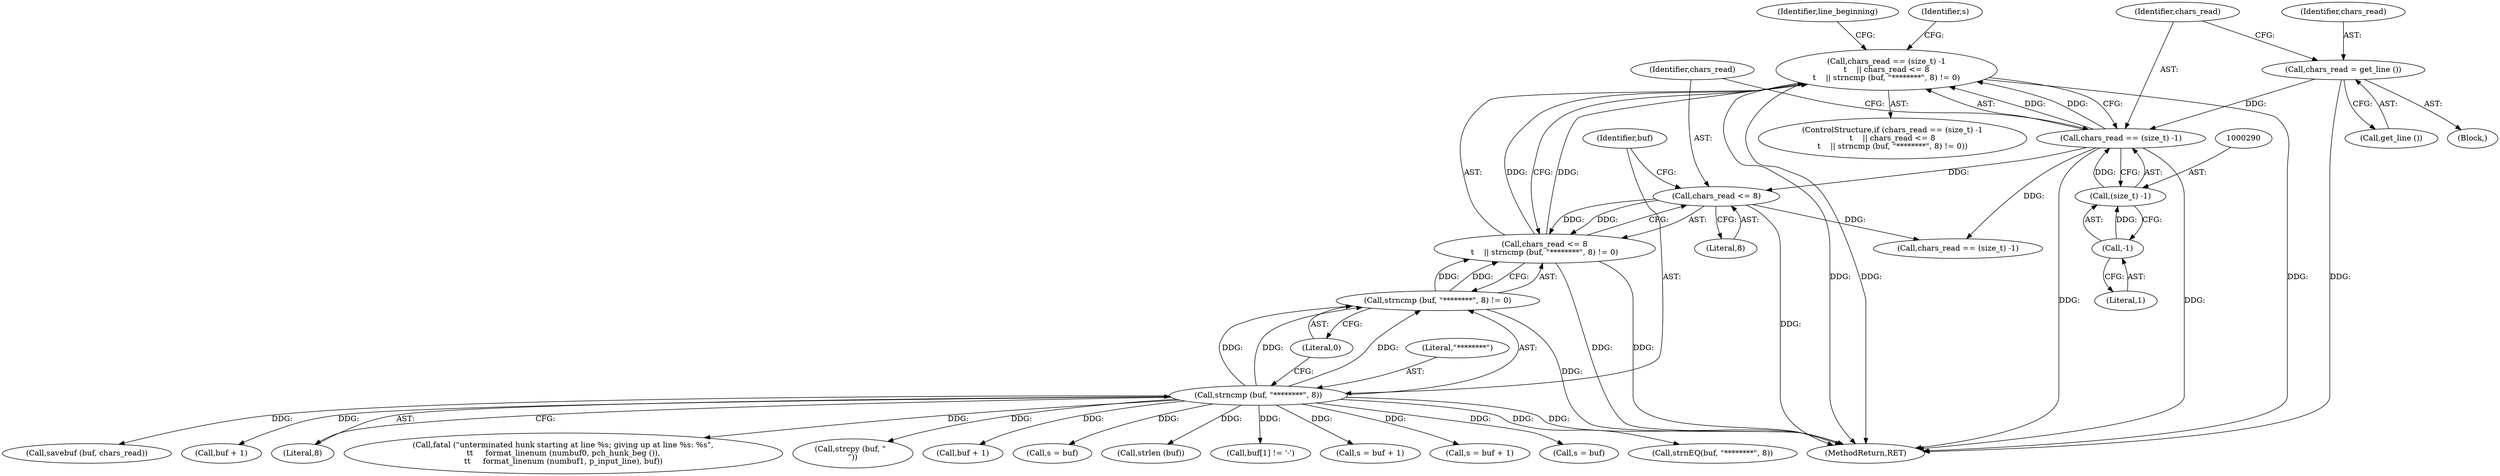 digraph "0_savannah_0c08d7a902c6fdd49b704623a12d8d672ef18944@API" {
"1000286" [label="(Call,chars_read == (size_t) -1\n\t    || chars_read <= 8\n\t    || strncmp (buf, \"********\", 8) != 0)"];
"1000287" [label="(Call,chars_read == (size_t) -1)"];
"1000282" [label="(Call,chars_read = get_line ())"];
"1000289" [label="(Call,(size_t) -1)"];
"1000291" [label="(Call,-1)"];
"1000293" [label="(Call,chars_read <= 8\n\t    || strncmp (buf, \"********\", 8) != 0)"];
"1000294" [label="(Call,chars_read <= 8)"];
"1000297" [label="(Call,strncmp (buf, \"********\", 8) != 0)"];
"1000298" [label="(Call,strncmp (buf, \"********\", 8))"];
"1000401" [label="(Call,strcpy (buf, \"  \n\"))"];
"1000888" [label="(Call,buf + 1)"];
"1000285" [label="(ControlStructure,if (chars_read == (size_t) -1\n\t    || chars_read <= 8\n\t    || strncmp (buf, \"********\", 8) != 0))"];
"1002772" [label="(MethodReturn,RET)"];
"1000302" [label="(Literal,0)"];
"1000318" [label="(Call,s = buf)"];
"1000741" [label="(Call,strlen (buf))"];
"1000299" [label="(Identifier,buf)"];
"1000622" [label="(Call,buf[1] != '-')"];
"1000300" [label="(Literal,\"********\")"];
"1000282" [label="(Call,chars_read = get_line ())"];
"1000288" [label="(Identifier,chars_read)"];
"1001098" [label="(Call,s = buf + 1)"];
"1000294" [label="(Call,chars_read <= 8)"];
"1000284" [label="(Call,get_line ())"];
"1000208" [label="(Block,)"];
"1000286" [label="(Call,chars_read == (size_t) -1\n\t    || chars_read <= 8\n\t    || strncmp (buf, \"********\", 8) != 0)"];
"1000287" [label="(Call,chars_read == (size_t) -1)"];
"1000309" [label="(Call,chars_read == (size_t) -1)"];
"1000296" [label="(Literal,8)"];
"1000886" [label="(Call,s = buf + 1)"];
"1000289" [label="(Call,(size_t) -1)"];
"1000295" [label="(Identifier,chars_read)"];
"1000298" [label="(Call,strncmp (buf, \"********\", 8))"];
"1000999" [label="(Call,s = buf)"];
"1000452" [label="(Call,strnEQ(buf, \"********\", 8))"];
"1000292" [label="(Literal,1)"];
"1000291" [label="(Call,-1)"];
"1000297" [label="(Call,strncmp (buf, \"********\", 8) != 0)"];
"1001051" [label="(Call,savebuf (buf, chars_read))"];
"1000283" [label="(Identifier,chars_read)"];
"1001100" [label="(Call,buf + 1)"];
"1000301" [label="(Literal,8)"];
"1000305" [label="(Identifier,line_beginning)"];
"1000417" [label="(Call,fatal (\"unterminated hunk starting at line %s; giving up at line %s: %s\",\n\t\t     format_linenum (numbuf0, pch_hunk_beg ()),\n\t\t     format_linenum (numbuf1, p_input_line), buf))"];
"1000293" [label="(Call,chars_read <= 8\n\t    || strncmp (buf, \"********\", 8) != 0)"];
"1000319" [label="(Identifier,s)"];
"1000286" -> "1000285"  [label="AST: "];
"1000286" -> "1000287"  [label="CFG: "];
"1000286" -> "1000293"  [label="CFG: "];
"1000287" -> "1000286"  [label="AST: "];
"1000293" -> "1000286"  [label="AST: "];
"1000305" -> "1000286"  [label="CFG: "];
"1000319" -> "1000286"  [label="CFG: "];
"1000286" -> "1002772"  [label="DDG: "];
"1000286" -> "1002772"  [label="DDG: "];
"1000286" -> "1002772"  [label="DDG: "];
"1000287" -> "1000286"  [label="DDG: "];
"1000287" -> "1000286"  [label="DDG: "];
"1000293" -> "1000286"  [label="DDG: "];
"1000293" -> "1000286"  [label="DDG: "];
"1000287" -> "1000289"  [label="CFG: "];
"1000288" -> "1000287"  [label="AST: "];
"1000289" -> "1000287"  [label="AST: "];
"1000295" -> "1000287"  [label="CFG: "];
"1000287" -> "1002772"  [label="DDG: "];
"1000287" -> "1002772"  [label="DDG: "];
"1000282" -> "1000287"  [label="DDG: "];
"1000289" -> "1000287"  [label="DDG: "];
"1000287" -> "1000294"  [label="DDG: "];
"1000287" -> "1000309"  [label="DDG: "];
"1000282" -> "1000208"  [label="AST: "];
"1000282" -> "1000284"  [label="CFG: "];
"1000283" -> "1000282"  [label="AST: "];
"1000284" -> "1000282"  [label="AST: "];
"1000288" -> "1000282"  [label="CFG: "];
"1000282" -> "1002772"  [label="DDG: "];
"1000289" -> "1000291"  [label="CFG: "];
"1000290" -> "1000289"  [label="AST: "];
"1000291" -> "1000289"  [label="AST: "];
"1000291" -> "1000289"  [label="DDG: "];
"1000291" -> "1000292"  [label="CFG: "];
"1000292" -> "1000291"  [label="AST: "];
"1000293" -> "1000294"  [label="CFG: "];
"1000293" -> "1000297"  [label="CFG: "];
"1000294" -> "1000293"  [label="AST: "];
"1000297" -> "1000293"  [label="AST: "];
"1000293" -> "1002772"  [label="DDG: "];
"1000293" -> "1002772"  [label="DDG: "];
"1000294" -> "1000293"  [label="DDG: "];
"1000294" -> "1000293"  [label="DDG: "];
"1000297" -> "1000293"  [label="DDG: "];
"1000297" -> "1000293"  [label="DDG: "];
"1000294" -> "1000296"  [label="CFG: "];
"1000295" -> "1000294"  [label="AST: "];
"1000296" -> "1000294"  [label="AST: "];
"1000299" -> "1000294"  [label="CFG: "];
"1000294" -> "1002772"  [label="DDG: "];
"1000294" -> "1000309"  [label="DDG: "];
"1000297" -> "1000302"  [label="CFG: "];
"1000298" -> "1000297"  [label="AST: "];
"1000302" -> "1000297"  [label="AST: "];
"1000297" -> "1002772"  [label="DDG: "];
"1000298" -> "1000297"  [label="DDG: "];
"1000298" -> "1000297"  [label="DDG: "];
"1000298" -> "1000297"  [label="DDG: "];
"1000298" -> "1000301"  [label="CFG: "];
"1000299" -> "1000298"  [label="AST: "];
"1000300" -> "1000298"  [label="AST: "];
"1000301" -> "1000298"  [label="AST: "];
"1000302" -> "1000298"  [label="CFG: "];
"1000298" -> "1002772"  [label="DDG: "];
"1000298" -> "1000318"  [label="DDG: "];
"1000298" -> "1000401"  [label="DDG: "];
"1000298" -> "1000417"  [label="DDG: "];
"1000298" -> "1000452"  [label="DDG: "];
"1000298" -> "1000622"  [label="DDG: "];
"1000298" -> "1000741"  [label="DDG: "];
"1000298" -> "1000886"  [label="DDG: "];
"1000298" -> "1000888"  [label="DDG: "];
"1000298" -> "1000999"  [label="DDG: "];
"1000298" -> "1001051"  [label="DDG: "];
"1000298" -> "1001098"  [label="DDG: "];
"1000298" -> "1001100"  [label="DDG: "];
}
